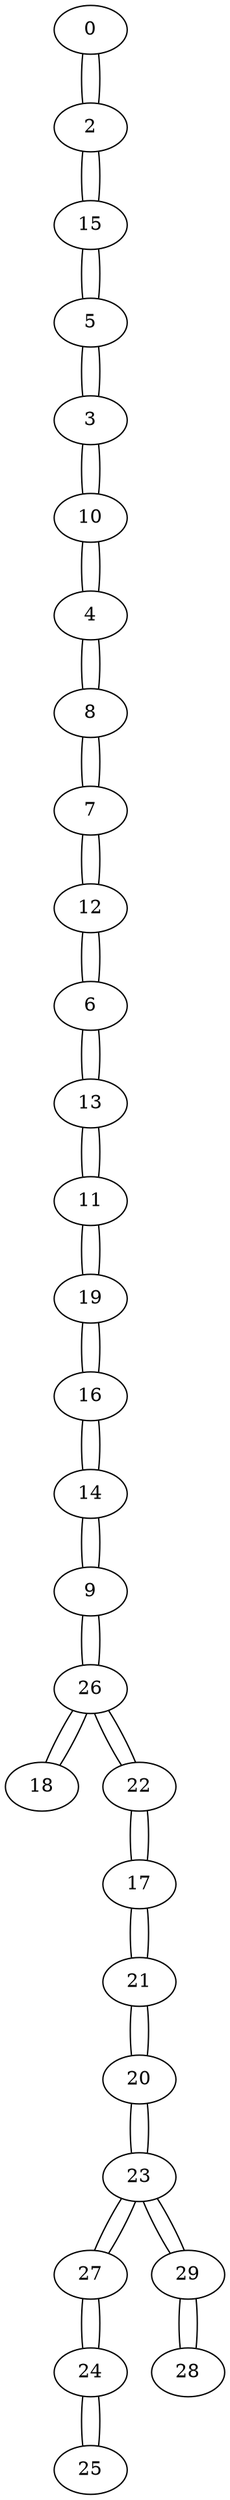 // Gilbert
graph {
	0 [label=0]
	0 -- 2
	2 [label=2]
	2 -- 0
	2 -- 15
	15 [label=15]
	15 -- 2
	15 -- 5
	5 [label=5]
	5 -- 15
	5 -- 3
	3 [label=3]
	3 -- 5
	3 -- 10
	10 [label=10]
	10 -- 3
	10 -- 4
	4 [label=4]
	4 -- 10
	4 -- 8
	8 [label=8]
	8 -- 4
	8 -- 7
	7 [label=7]
	7 -- 8
	7 -- 12
	12 [label=12]
	12 -- 7
	12 -- 6
	6 [label=6]
	6 -- 12
	6 -- 13
	13 [label=13]
	13 -- 6
	13 -- 11
	11 [label=11]
	11 -- 13
	11 -- 19
	19 [label=19]
	19 -- 11
	19 -- 16
	16 [label=16]
	16 -- 19
	16 -- 14
	14 [label=14]
	14 -- 16
	14 -- 9
	9 [label=9]
	9 -- 14
	9 -- 26
	26 [label=26]
	26 -- 9
	26 -- 18
	26 -- 22
	18 [label=18]
	18 -- 26
	22 [label=22]
	22 -- 26
	22 -- 17
	17 [label=17]
	17 -- 22
	17 -- 21
	21 [label=21]
	21 -- 17
	21 -- 20
	20 [label=20]
	20 -- 21
	20 -- 23
	23 [label=23]
	23 -- 20
	23 -- 27
	23 -- 29
	27 [label=27]
	27 -- 23
	27 -- 24
	24 [label=24]
	24 -- 27
	24 -- 25
	25 [label=25]
	25 -- 24
	29 [label=29]
	29 -- 23
	29 -- 28
	28 [label=28]
	28 -- 29
}
